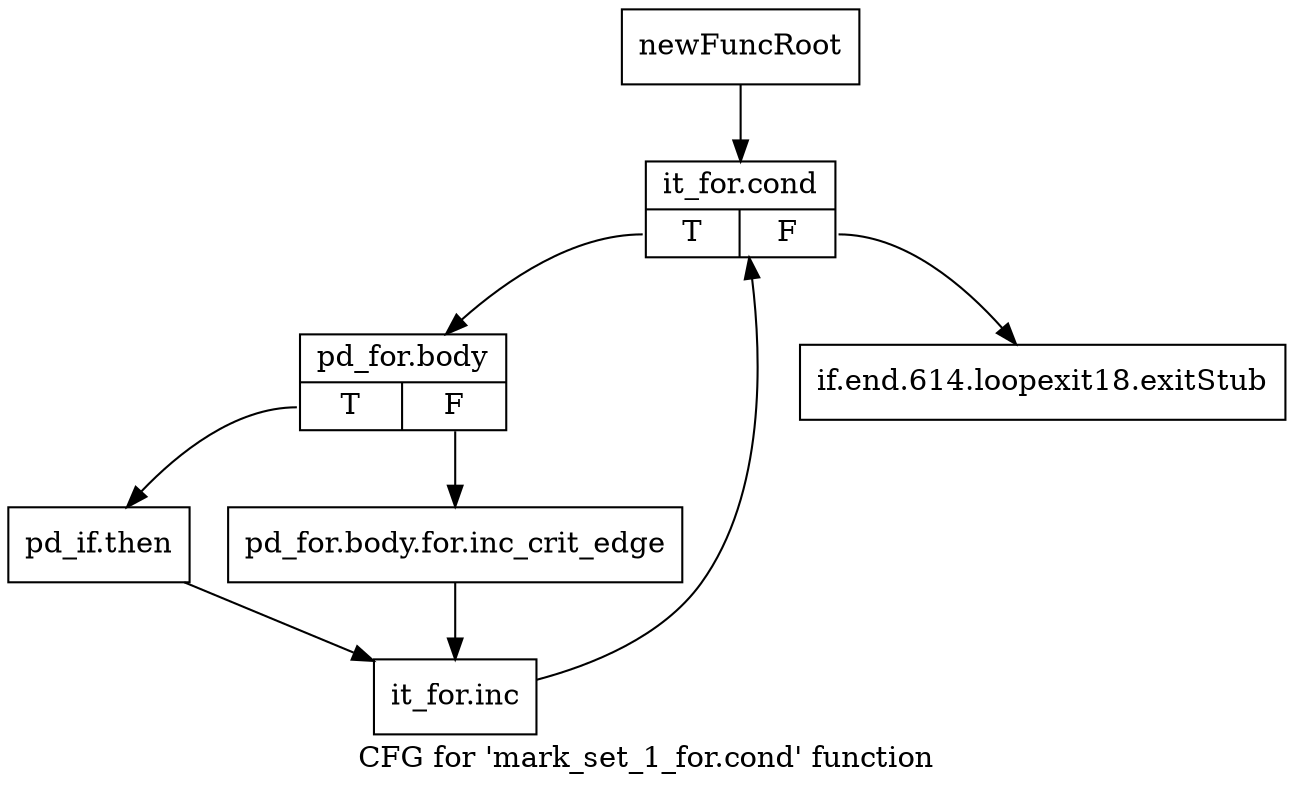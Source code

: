 digraph "CFG for 'mark_set_1_for.cond' function" {
	label="CFG for 'mark_set_1_for.cond' function";

	Node0x7acd1d0 [shape=record,label="{newFuncRoot}"];
	Node0x7acd1d0 -> Node0x7acd270;
	Node0x7acd220 [shape=record,label="{if.end.614.loopexit18.exitStub}"];
	Node0x7acd270 [shape=record,label="{it_for.cond|{<s0>T|<s1>F}}"];
	Node0x7acd270:s0 -> Node0x7acd2c0;
	Node0x7acd270:s1 -> Node0x7acd220;
	Node0x7acd2c0 [shape=record,label="{pd_for.body|{<s0>T|<s1>F}}"];
	Node0x7acd2c0:s0 -> Node0x7acd360;
	Node0x7acd2c0:s1 -> Node0x7acd310;
	Node0x7acd310 [shape=record,label="{pd_for.body.for.inc_crit_edge}"];
	Node0x7acd310 -> Node0x7acd3b0;
	Node0x7acd360 [shape=record,label="{pd_if.then}"];
	Node0x7acd360 -> Node0x7acd3b0;
	Node0x7acd3b0 [shape=record,label="{it_for.inc}"];
	Node0x7acd3b0 -> Node0x7acd270;
}
